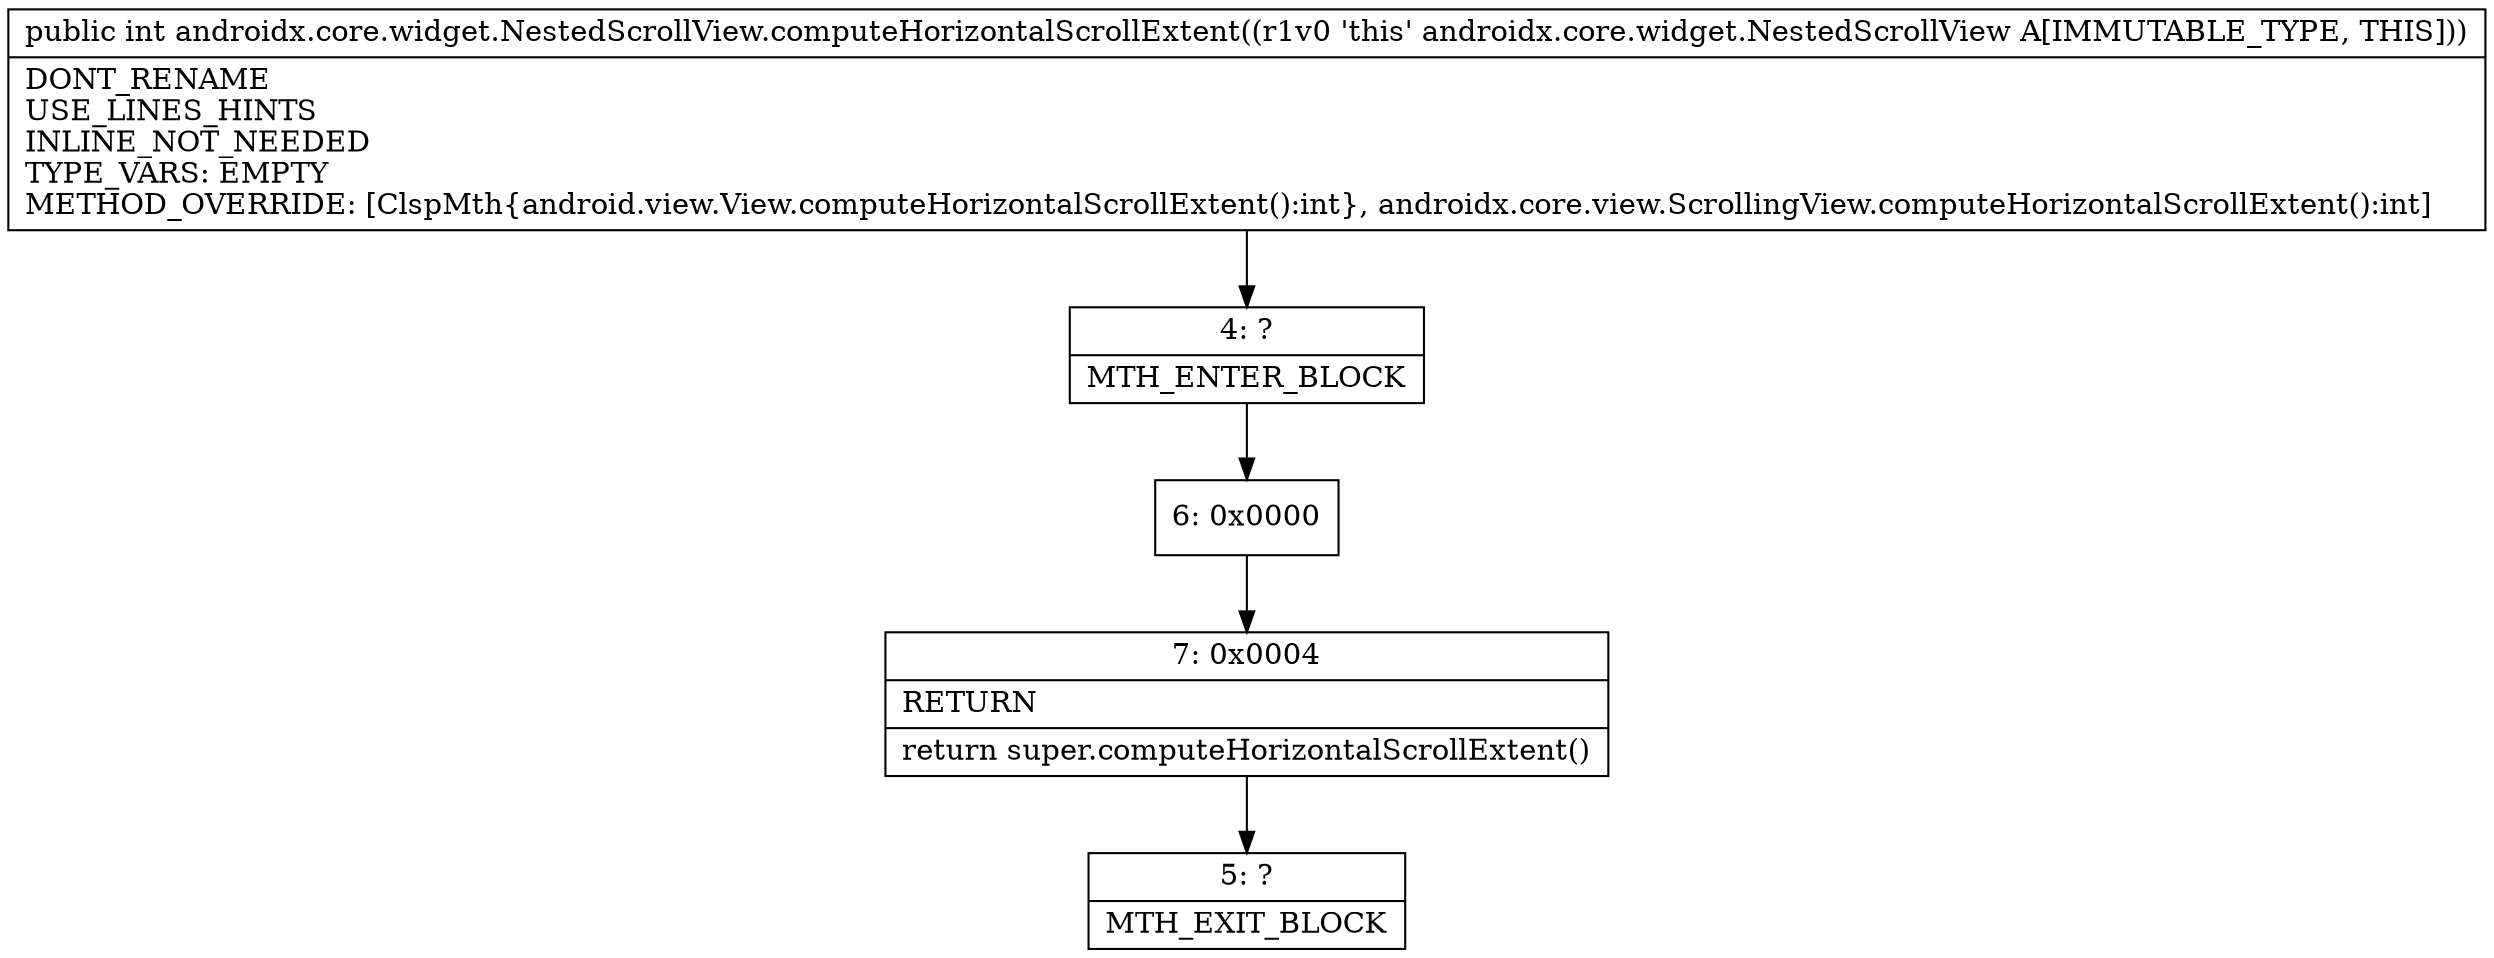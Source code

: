digraph "CFG forandroidx.core.widget.NestedScrollView.computeHorizontalScrollExtent()I" {
Node_4 [shape=record,label="{4\:\ ?|MTH_ENTER_BLOCK\l}"];
Node_6 [shape=record,label="{6\:\ 0x0000}"];
Node_7 [shape=record,label="{7\:\ 0x0004|RETURN\l|return super.computeHorizontalScrollExtent()\l}"];
Node_5 [shape=record,label="{5\:\ ?|MTH_EXIT_BLOCK\l}"];
MethodNode[shape=record,label="{public int androidx.core.widget.NestedScrollView.computeHorizontalScrollExtent((r1v0 'this' androidx.core.widget.NestedScrollView A[IMMUTABLE_TYPE, THIS]))  | DONT_RENAME\lUSE_LINES_HINTS\lINLINE_NOT_NEEDED\lTYPE_VARS: EMPTY\lMETHOD_OVERRIDE: [ClspMth\{android.view.View.computeHorizontalScrollExtent():int\}, androidx.core.view.ScrollingView.computeHorizontalScrollExtent():int]\l}"];
MethodNode -> Node_4;Node_4 -> Node_6;
Node_6 -> Node_7;
Node_7 -> Node_5;
}

